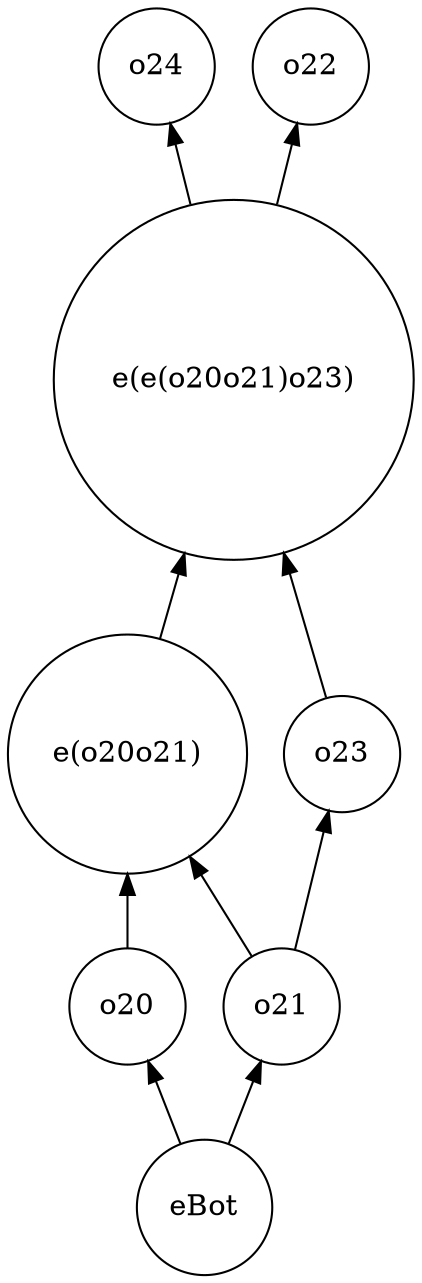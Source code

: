 strict digraph cla_v5_o19_d {
	rankdir=BT
	"e(e(o20o21)o23)" [shape=circle]
	o20 [shape=circle]
	o21 [shape=circle]
	o24 [shape=circle]
	eBot [shape=circle]
	"e(o20o21)" [shape=circle]
	o23 [shape=circle]
	o22 [shape=circle]
	"e(o20o21)" -> "e(e(o20o21)o23)"
	o23 -> "e(e(o20o21)o23)"
	eBot -> o20
	eBot -> o21
	"e(e(o20o21)o23)" -> o24
	o20 -> "e(o20o21)"
	o21 -> "e(o20o21)"
	o21 -> o23
	"e(e(o20o21)o23)" -> o22
}
